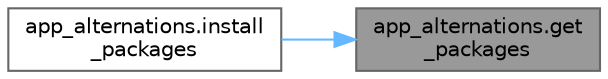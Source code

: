 digraph "app_alternations.get_packages"
{
 // LATEX_PDF_SIZE
  bgcolor="transparent";
  edge [fontname=Helvetica,fontsize=10,labelfontname=Helvetica,labelfontsize=10];
  node [fontname=Helvetica,fontsize=10,shape=box,height=0.2,width=0.4];
  rankdir="RL";
  Node1 [label="app_alternations.get\l_packages",height=0.2,width=0.4,color="gray40", fillcolor="grey60", style="filled", fontcolor="black",tooltip=" "];
  Node1 -> Node2 [dir="back",color="steelblue1",style="solid"];
  Node2 [label="app_alternations.install\l_packages",height=0.2,width=0.4,color="grey40", fillcolor="white", style="filled",URL="$d3/dc0/namespaceapp__alternations.html#ad26ac0da1ded6d594b1798cfbfc10a88",tooltip=" "];
}
